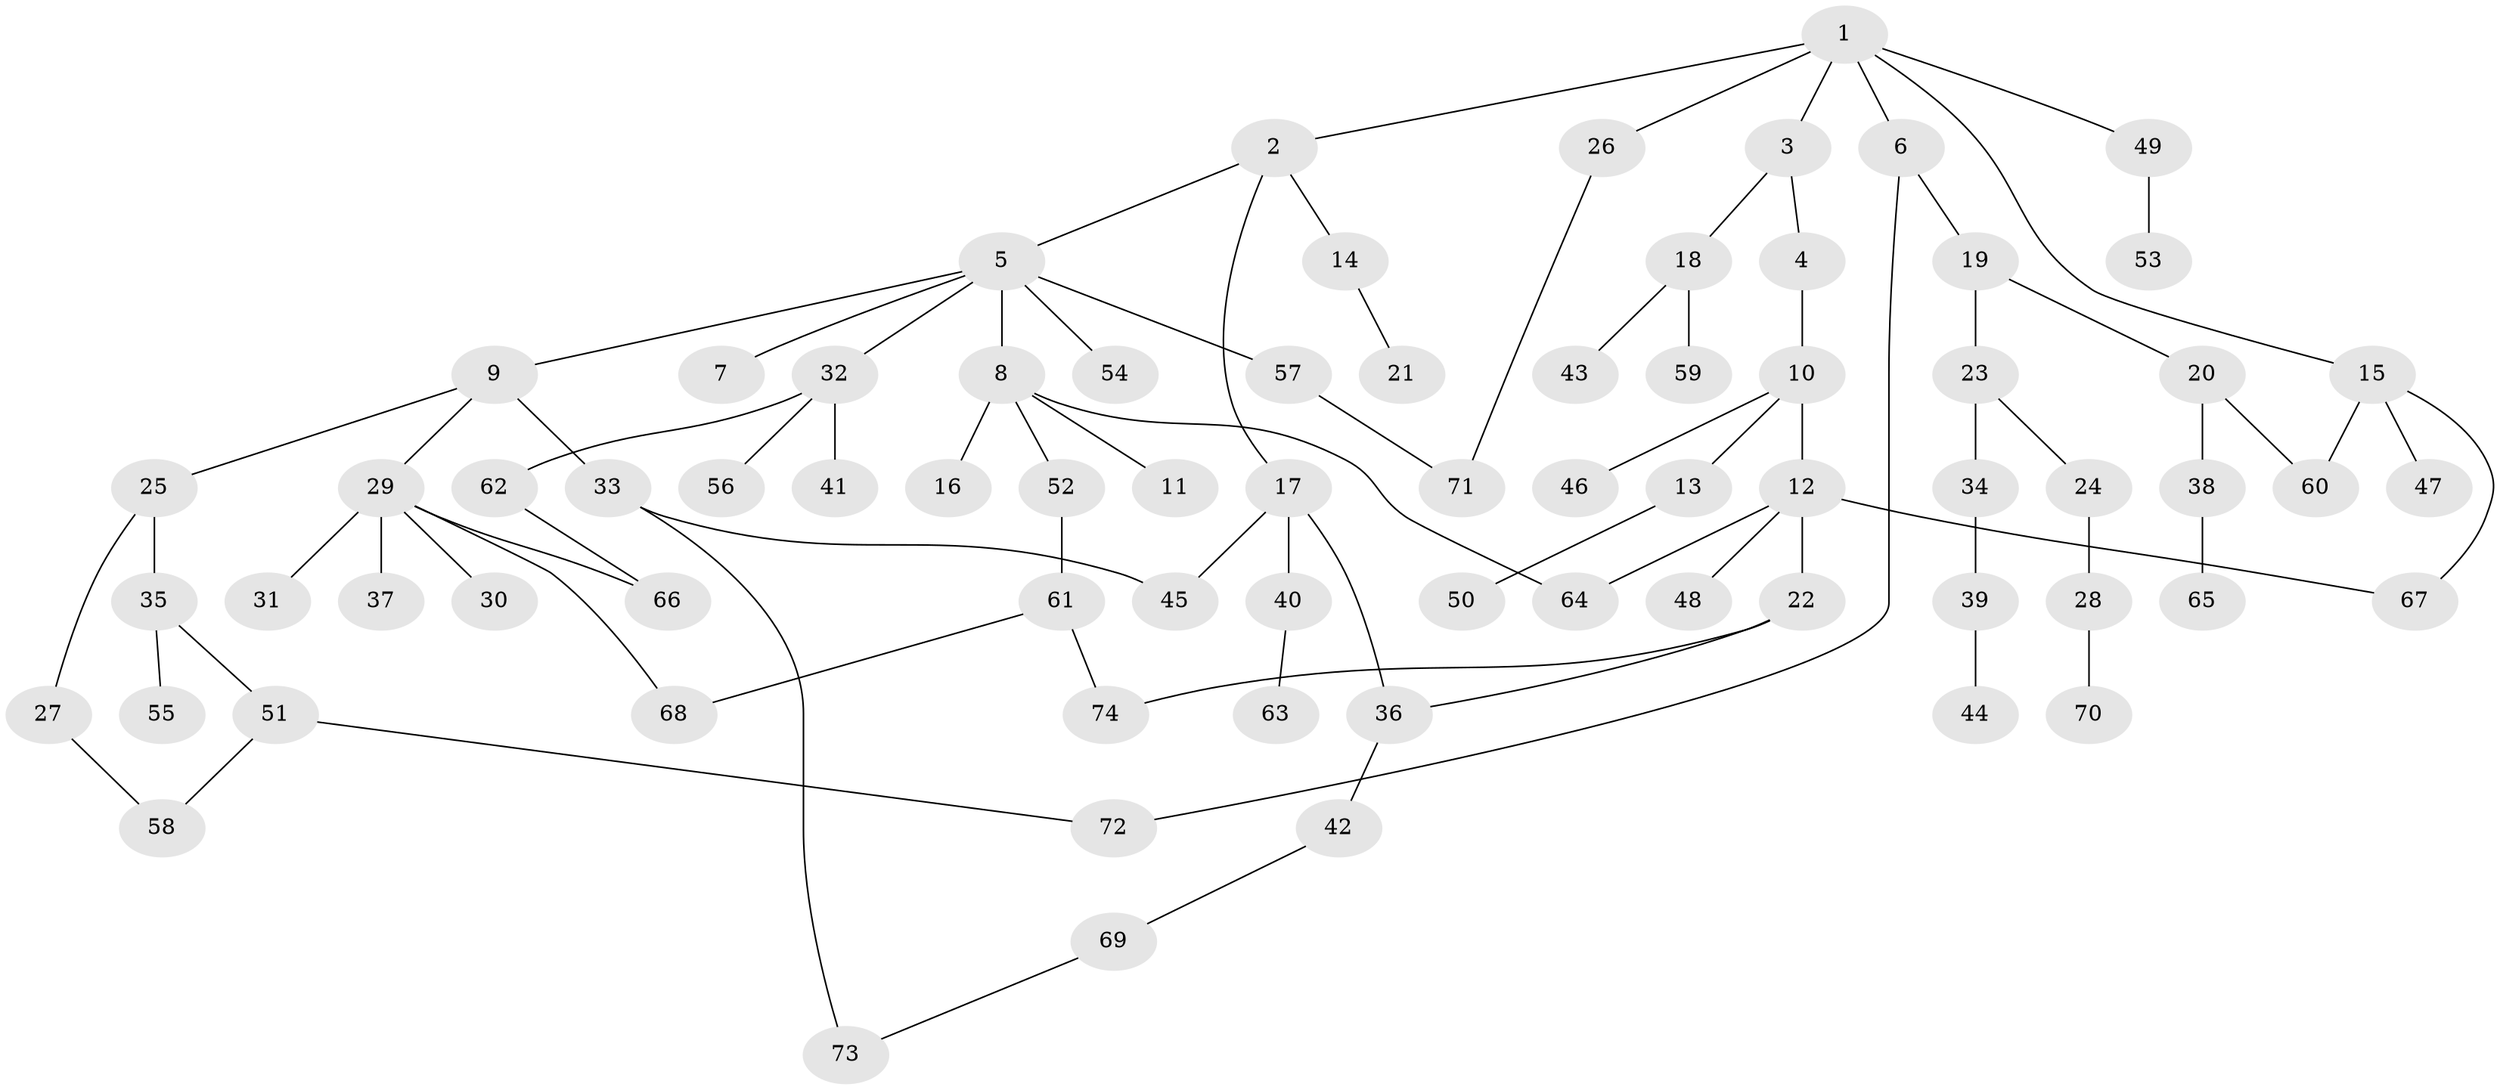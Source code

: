 // coarse degree distribution, {6: 0.0392156862745098, 4: 0.13725490196078433, 3: 0.1568627450980392, 7: 0.0196078431372549, 1: 0.37254901960784315, 5: 0.0392156862745098, 2: 0.23529411764705882}
// Generated by graph-tools (version 1.1) at 2025/51/02/27/25 19:51:37]
// undirected, 74 vertices, 85 edges
graph export_dot {
graph [start="1"]
  node [color=gray90,style=filled];
  1;
  2;
  3;
  4;
  5;
  6;
  7;
  8;
  9;
  10;
  11;
  12;
  13;
  14;
  15;
  16;
  17;
  18;
  19;
  20;
  21;
  22;
  23;
  24;
  25;
  26;
  27;
  28;
  29;
  30;
  31;
  32;
  33;
  34;
  35;
  36;
  37;
  38;
  39;
  40;
  41;
  42;
  43;
  44;
  45;
  46;
  47;
  48;
  49;
  50;
  51;
  52;
  53;
  54;
  55;
  56;
  57;
  58;
  59;
  60;
  61;
  62;
  63;
  64;
  65;
  66;
  67;
  68;
  69;
  70;
  71;
  72;
  73;
  74;
  1 -- 2;
  1 -- 3;
  1 -- 6;
  1 -- 15;
  1 -- 26;
  1 -- 49;
  2 -- 5;
  2 -- 14;
  2 -- 17;
  3 -- 4;
  3 -- 18;
  4 -- 10;
  5 -- 7;
  5 -- 8;
  5 -- 9;
  5 -- 32;
  5 -- 54;
  5 -- 57;
  6 -- 19;
  6 -- 72;
  8 -- 11;
  8 -- 16;
  8 -- 52;
  8 -- 64;
  9 -- 25;
  9 -- 29;
  9 -- 33;
  10 -- 12;
  10 -- 13;
  10 -- 46;
  12 -- 22;
  12 -- 48;
  12 -- 64;
  12 -- 67;
  13 -- 50;
  14 -- 21;
  15 -- 47;
  15 -- 60;
  15 -- 67;
  17 -- 40;
  17 -- 36;
  17 -- 45;
  18 -- 43;
  18 -- 59;
  19 -- 20;
  19 -- 23;
  20 -- 38;
  20 -- 60;
  22 -- 36;
  22 -- 74;
  23 -- 24;
  23 -- 34;
  24 -- 28;
  25 -- 27;
  25 -- 35;
  26 -- 71;
  27 -- 58;
  28 -- 70;
  29 -- 30;
  29 -- 31;
  29 -- 37;
  29 -- 68;
  29 -- 66;
  32 -- 41;
  32 -- 56;
  32 -- 62;
  33 -- 45;
  33 -- 73;
  34 -- 39;
  35 -- 51;
  35 -- 55;
  36 -- 42;
  38 -- 65;
  39 -- 44;
  40 -- 63;
  42 -- 69;
  49 -- 53;
  51 -- 58;
  51 -- 72;
  52 -- 61;
  57 -- 71;
  61 -- 68;
  61 -- 74;
  62 -- 66;
  69 -- 73;
}

